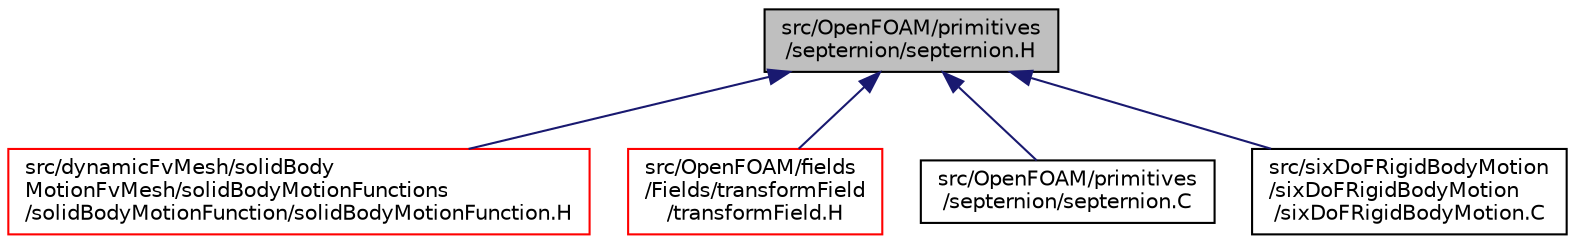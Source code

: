 digraph "src/OpenFOAM/primitives/septernion/septernion.H"
{
  bgcolor="transparent";
  edge [fontname="Helvetica",fontsize="10",labelfontname="Helvetica",labelfontsize="10"];
  node [fontname="Helvetica",fontsize="10",shape=record];
  Node1 [label="src/OpenFOAM/primitives\l/septernion/septernion.H",height=0.2,width=0.4,color="black", fillcolor="grey75", style="filled", fontcolor="black"];
  Node1 -> Node2 [dir="back",color="midnightblue",fontsize="10",style="solid",fontname="Helvetica"];
  Node2 [label="src/dynamicFvMesh/solidBody\lMotionFvMesh/solidBodyMotionFunctions\l/solidBodyMotionFunction/solidBodyMotionFunction.H",height=0.2,width=0.4,color="red",URL="$a04751.html"];
  Node1 -> Node3 [dir="back",color="midnightblue",fontsize="10",style="solid",fontname="Helvetica"];
  Node3 [label="src/OpenFOAM/fields\l/Fields/transformField\l/transformField.H",height=0.2,width=0.4,color="red",URL="$a07995.html",tooltip="Spatial transformation functions for primitive fields. "];
  Node1 -> Node4 [dir="back",color="midnightblue",fontsize="10",style="solid",fontname="Helvetica"];
  Node4 [label="src/OpenFOAM/primitives\l/septernion/septernion.C",height=0.2,width=0.4,color="black",URL="$a08945.html"];
  Node1 -> Node5 [dir="back",color="midnightblue",fontsize="10",style="solid",fontname="Helvetica"];
  Node5 [label="src/sixDoFRigidBodyMotion\l/sixDoFRigidBodyMotion\l/sixDoFRigidBodyMotion.C",height=0.2,width=0.4,color="black",URL="$a09781.html"];
}
